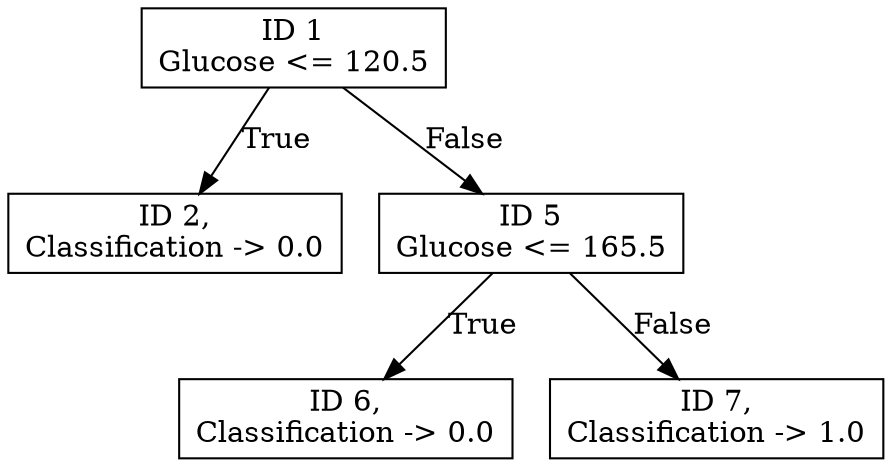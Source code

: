 digraph "Decision Tree" {
	node [shape=rectangle]
	"ID 1
Glucose <= 120.5
" -> "ID 2,
Classification -> 0.0
" [label=True]
	"ID 1
Glucose <= 120.5
" -> "ID 5
Glucose <= 165.5
" [label=False]
	"ID 5
Glucose <= 165.5
" -> "ID 6,
Classification -> 0.0
" [label=True]
	"ID 5
Glucose <= 165.5
" -> "ID 7,
Classification -> 1.0
" [label=False]
}
